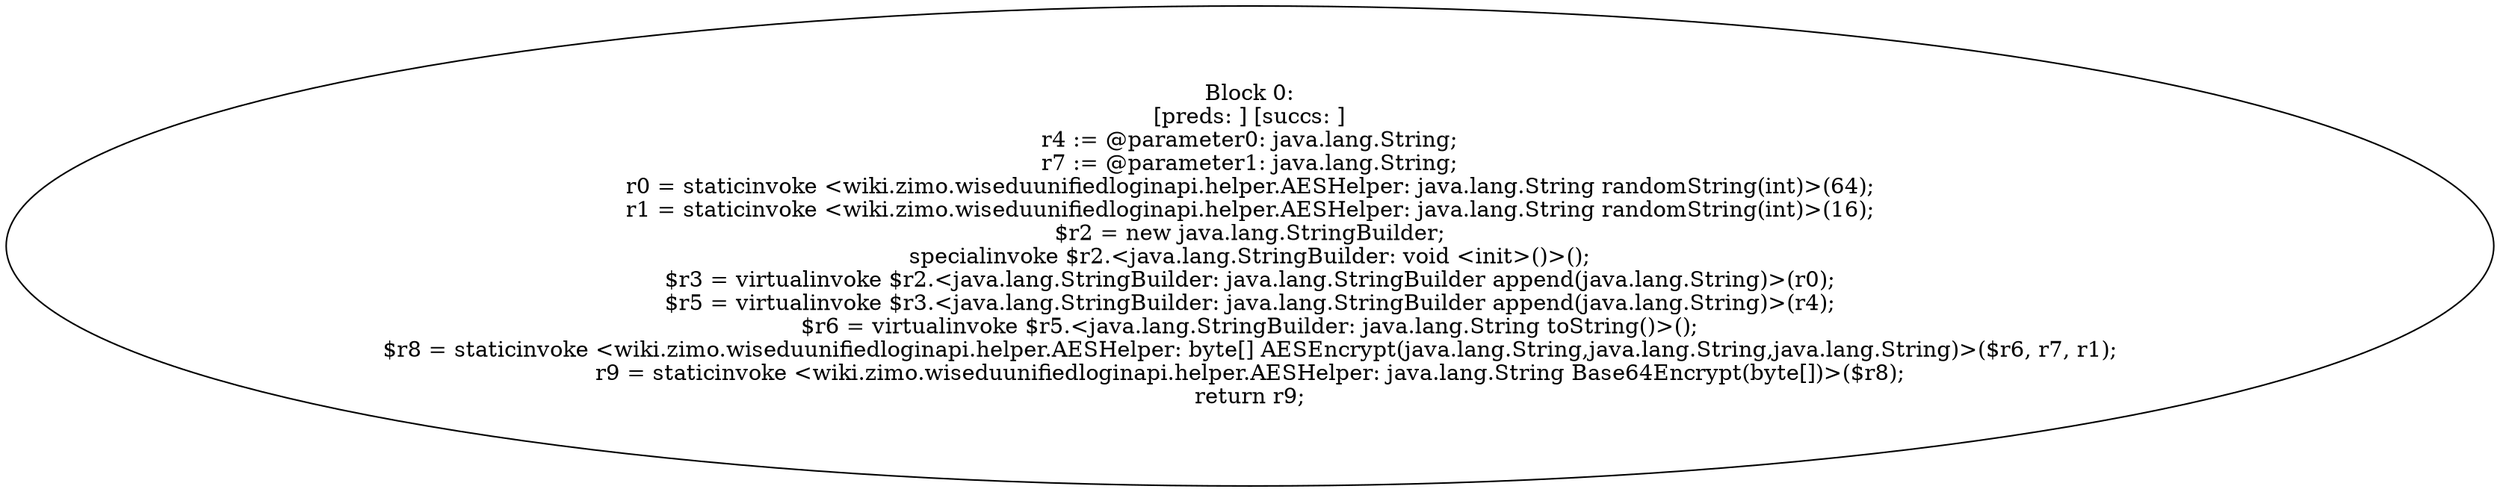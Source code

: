 digraph "unitGraph" {
    "Block 0:
[preds: ] [succs: ]
r4 := @parameter0: java.lang.String;
r7 := @parameter1: java.lang.String;
r0 = staticinvoke <wiki.zimo.wiseduunifiedloginapi.helper.AESHelper: java.lang.String randomString(int)>(64);
r1 = staticinvoke <wiki.zimo.wiseduunifiedloginapi.helper.AESHelper: java.lang.String randomString(int)>(16);
$r2 = new java.lang.StringBuilder;
specialinvoke $r2.<java.lang.StringBuilder: void <init>()>();
$r3 = virtualinvoke $r2.<java.lang.StringBuilder: java.lang.StringBuilder append(java.lang.String)>(r0);
$r5 = virtualinvoke $r3.<java.lang.StringBuilder: java.lang.StringBuilder append(java.lang.String)>(r4);
$r6 = virtualinvoke $r5.<java.lang.StringBuilder: java.lang.String toString()>();
$r8 = staticinvoke <wiki.zimo.wiseduunifiedloginapi.helper.AESHelper: byte[] AESEncrypt(java.lang.String,java.lang.String,java.lang.String)>($r6, r7, r1);
r9 = staticinvoke <wiki.zimo.wiseduunifiedloginapi.helper.AESHelper: java.lang.String Base64Encrypt(byte[])>($r8);
return r9;
"
}
